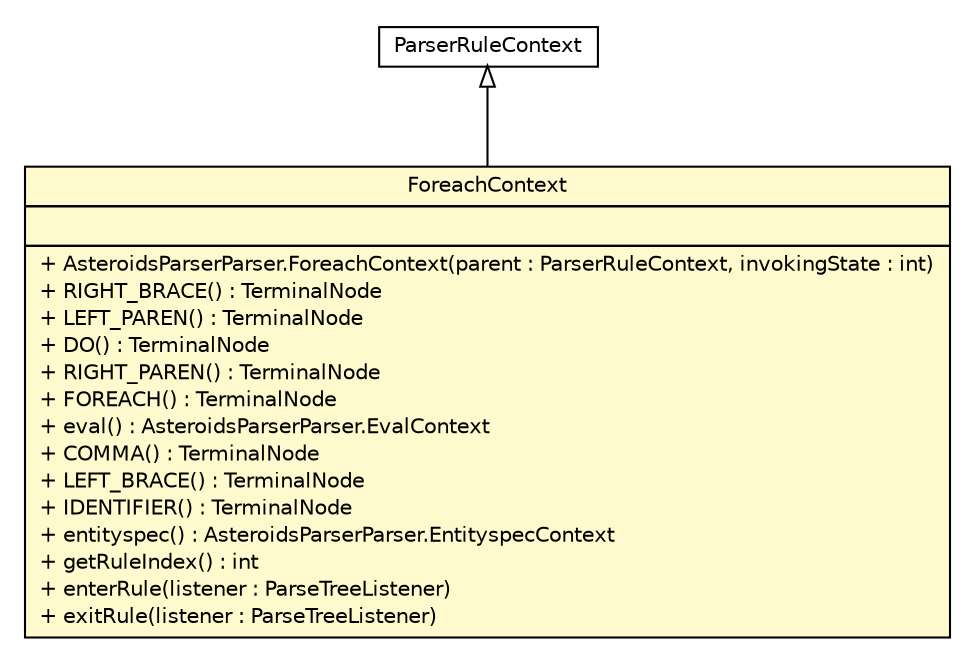 #!/usr/local/bin/dot
#
# Class diagram 
# Generated by UMLGraph version R5_6 (http://www.umlgraph.org/)
#

digraph G {
	edge [fontname="Helvetica",fontsize=10,labelfontname="Helvetica",labelfontsize=10];
	node [fontname="Helvetica",fontsize=10,shape=plaintext];
	nodesep=0.25;
	ranksep=0.5;
	// model.programs.parsing.AsteroidsParserParser.ForeachContext
	c5478 [label=<<table title="model.programs.parsing.AsteroidsParserParser.ForeachContext" border="0" cellborder="1" cellspacing="0" cellpadding="2" port="p" bgcolor="lemonChiffon" href="./AsteroidsParserParser.ForeachContext.html">
		<tr><td><table border="0" cellspacing="0" cellpadding="1">
<tr><td align="center" balign="center"> ForeachContext </td></tr>
		</table></td></tr>
		<tr><td><table border="0" cellspacing="0" cellpadding="1">
<tr><td align="left" balign="left">  </td></tr>
		</table></td></tr>
		<tr><td><table border="0" cellspacing="0" cellpadding="1">
<tr><td align="left" balign="left"> + AsteroidsParserParser.ForeachContext(parent : ParserRuleContext, invokingState : int) </td></tr>
<tr><td align="left" balign="left"> + RIGHT_BRACE() : TerminalNode </td></tr>
<tr><td align="left" balign="left"> + LEFT_PAREN() : TerminalNode </td></tr>
<tr><td align="left" balign="left"> + DO() : TerminalNode </td></tr>
<tr><td align="left" balign="left"> + RIGHT_PAREN() : TerminalNode </td></tr>
<tr><td align="left" balign="left"> + FOREACH() : TerminalNode </td></tr>
<tr><td align="left" balign="left"> + eval() : AsteroidsParserParser.EvalContext </td></tr>
<tr><td align="left" balign="left"> + COMMA() : TerminalNode </td></tr>
<tr><td align="left" balign="left"> + LEFT_BRACE() : TerminalNode </td></tr>
<tr><td align="left" balign="left"> + IDENTIFIER() : TerminalNode </td></tr>
<tr><td align="left" balign="left"> + entityspec() : AsteroidsParserParser.EntityspecContext </td></tr>
<tr><td align="left" balign="left"> + getRuleIndex() : int </td></tr>
<tr><td align="left" balign="left"> + enterRule(listener : ParseTreeListener) </td></tr>
<tr><td align="left" balign="left"> + exitRule(listener : ParseTreeListener) </td></tr>
		</table></td></tr>
		</table>>, URL="./AsteroidsParserParser.ForeachContext.html", fontname="Helvetica", fontcolor="black", fontsize=10.0];
	//model.programs.parsing.AsteroidsParserParser.ForeachContext extends ParserRuleContext
	c5563:p -> c5478:p [dir=back,arrowtail=empty];
	// ParserRuleContext
	c5563[label=<<table title="ParserRuleContext" border="0" cellborder="1" cellspacing="0" cellpadding="2" port="p" href="http://java.sun.com/j2se/1.4.2/docs/api//ParserRuleContext.html">
		<tr><td><table border="0" cellspacing="0" cellpadding="1">
<tr><td align="center" balign="center"> ParserRuleContext </td></tr>
		</table></td></tr>
		</table>>, fontname="Helvetica", fontcolor="black", fontsize=10.0];
}

